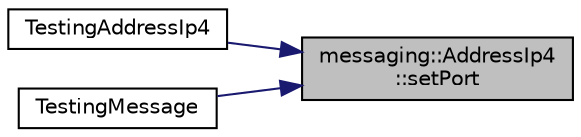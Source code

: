 digraph "messaging::AddressIp4::setPort"
{
 // LATEX_PDF_SIZE
  edge [fontname="Helvetica",fontsize="10",labelfontname="Helvetica",labelfontsize="10"];
  node [fontname="Helvetica",fontsize="10",shape=record];
  rankdir="RL";
  Node1 [label="messaging::AddressIp4\l::setPort",height=0.2,width=0.4,color="black", fillcolor="grey75", style="filled", fontcolor="black",tooltip=" "];
  Node1 -> Node2 [dir="back",color="midnightblue",fontsize="10",style="solid"];
  Node2 [label="TestingAddressIp4",height=0.2,width=0.4,color="black", fillcolor="white", style="filled",URL="$_c_s_e687___test_harness_8cpp.html#ab28705051562a646b3a1820955cc1349",tooltip=" "];
  Node1 -> Node3 [dir="back",color="midnightblue",fontsize="10",style="solid"];
  Node3 [label="TestingMessage",height=0.2,width=0.4,color="black", fillcolor="white", style="filled",URL="$_c_s_e687___test_harness_8cpp.html#a970db8d18bc03536666ee945338e8cdf",tooltip=" "];
}
